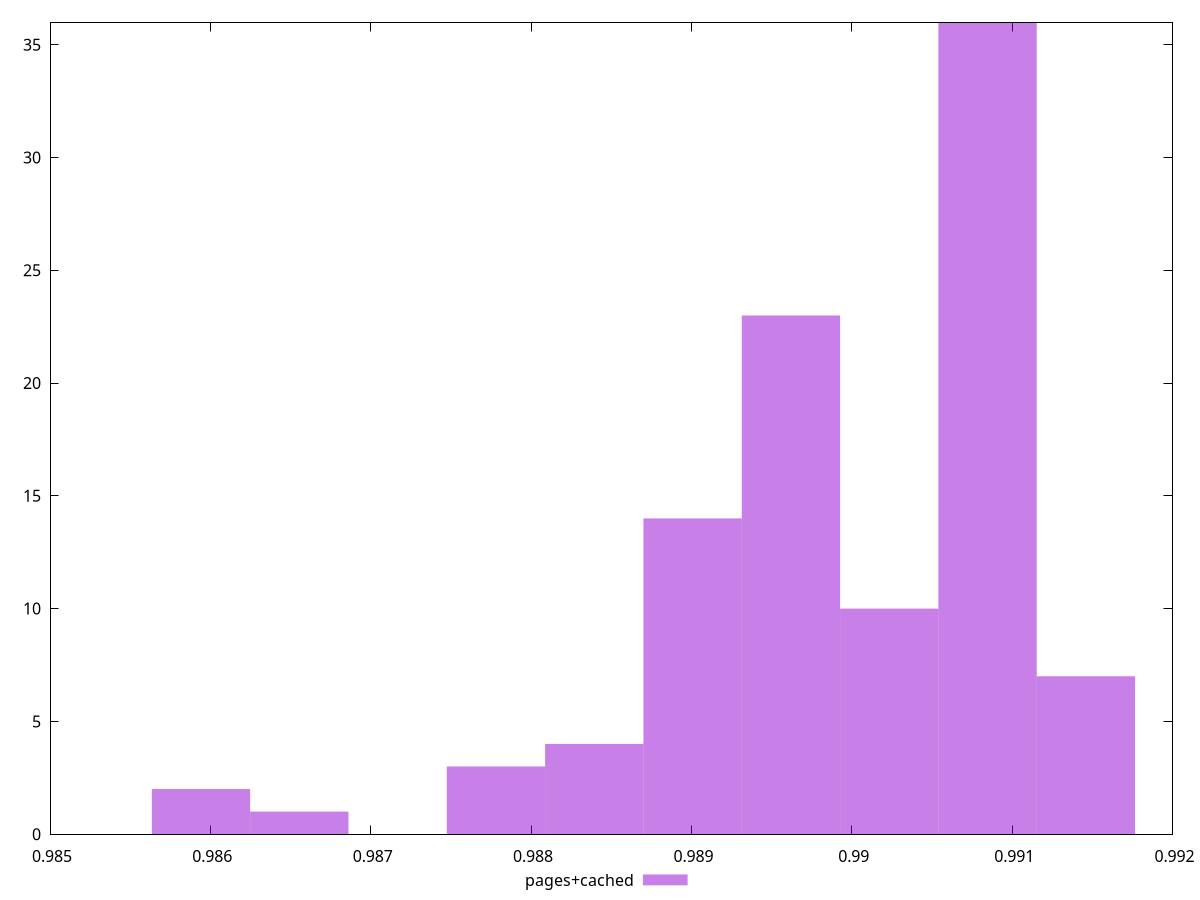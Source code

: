 $_pagesCached <<EOF
0.9896204859744516 23
0.9902336337352785 10
0.9865547471703177 1
0.9908467814961053 36
0.9890073382136249 14
0.9859415994094909 2
0.9883941904527981 4
0.991459929256932 7
0.9877810426919713 3
EOF
set key outside below
set terminal pngcairo
set output "report_00006_2020-11-02T20-21-41.718Z/bootup-time/pages+cached//hist.png"
set yrange [0:36]
set boxwidth 0.0006131477608267978
set style fill transparent solid 0.5 noborder
plot $_pagesCached title "pages+cached" with boxes ,